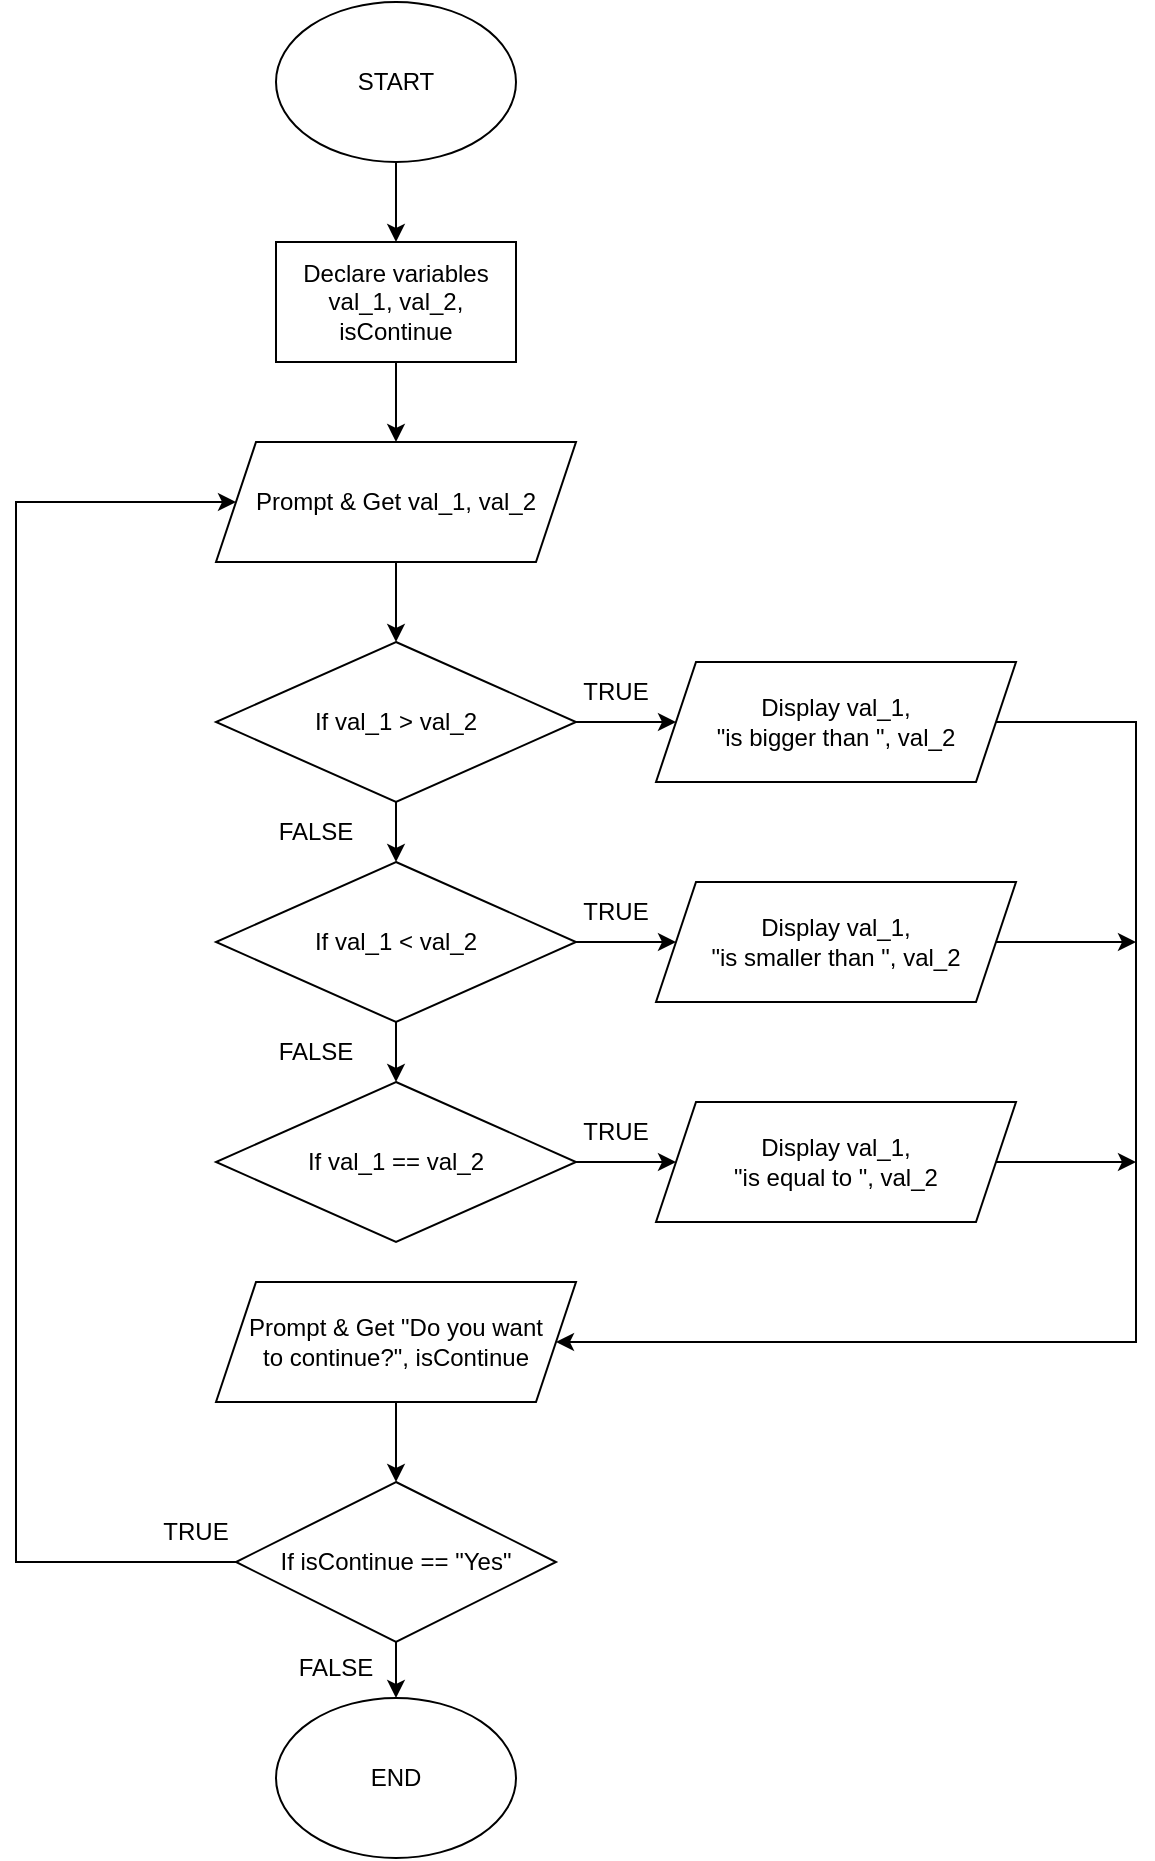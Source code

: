 <mxfile version="22.0.0" type="device">
  <diagram name="Page-1" id="xcvZiMsYLK5zJFHnXAHa">
    <mxGraphModel dx="1433" dy="638" grid="1" gridSize="10" guides="1" tooltips="1" connect="1" arrows="1" fold="1" page="1" pageScale="1" pageWidth="850" pageHeight="1100" math="0" shadow="0">
      <root>
        <mxCell id="0" />
        <mxCell id="1" parent="0" />
        <mxCell id="ord0Oj6eiO0hLrdSNwYG-1" value="" style="edgeStyle=orthogonalEdgeStyle;rounded=0;orthogonalLoop=1;jettySize=auto;html=1;" edge="1" parent="1" source="ord0Oj6eiO0hLrdSNwYG-2" target="ord0Oj6eiO0hLrdSNwYG-4">
          <mxGeometry relative="1" as="geometry" />
        </mxCell>
        <mxCell id="ord0Oj6eiO0hLrdSNwYG-2" value="START" style="ellipse;whiteSpace=wrap;html=1;" vertex="1" parent="1">
          <mxGeometry x="300" y="120" width="120" height="80" as="geometry" />
        </mxCell>
        <mxCell id="ord0Oj6eiO0hLrdSNwYG-3" value="" style="edgeStyle=orthogonalEdgeStyle;rounded=0;orthogonalLoop=1;jettySize=auto;html=1;" edge="1" parent="1" source="ord0Oj6eiO0hLrdSNwYG-4" target="ord0Oj6eiO0hLrdSNwYG-6">
          <mxGeometry relative="1" as="geometry" />
        </mxCell>
        <mxCell id="ord0Oj6eiO0hLrdSNwYG-4" value="Declare variables val_1, val_2, isContinue" style="whiteSpace=wrap;html=1;" vertex="1" parent="1">
          <mxGeometry x="300" y="240" width="120" height="60" as="geometry" />
        </mxCell>
        <mxCell id="ord0Oj6eiO0hLrdSNwYG-5" value="" style="edgeStyle=orthogonalEdgeStyle;rounded=0;orthogonalLoop=1;jettySize=auto;html=1;" edge="1" parent="1" source="ord0Oj6eiO0hLrdSNwYG-6" target="ord0Oj6eiO0hLrdSNwYG-9">
          <mxGeometry relative="1" as="geometry" />
        </mxCell>
        <mxCell id="ord0Oj6eiO0hLrdSNwYG-6" value="Prompt &amp;amp; Get val_1, val_2" style="shape=parallelogram;perimeter=parallelogramPerimeter;whiteSpace=wrap;html=1;fixedSize=1;" vertex="1" parent="1">
          <mxGeometry x="270" y="340" width="180" height="60" as="geometry" />
        </mxCell>
        <mxCell id="ord0Oj6eiO0hLrdSNwYG-7" value="" style="edgeStyle=orthogonalEdgeStyle;rounded=0;orthogonalLoop=1;jettySize=auto;html=1;entryX=0.5;entryY=0;entryDx=0;entryDy=0;" edge="1" parent="1" source="ord0Oj6eiO0hLrdSNwYG-9" target="ord0Oj6eiO0hLrdSNwYG-19">
          <mxGeometry relative="1" as="geometry">
            <mxPoint x="360" y="550" as="targetPoint" />
          </mxGeometry>
        </mxCell>
        <mxCell id="ord0Oj6eiO0hLrdSNwYG-8" value="" style="edgeStyle=orthogonalEdgeStyle;rounded=0;orthogonalLoop=1;jettySize=auto;html=1;" edge="1" parent="1" source="ord0Oj6eiO0hLrdSNwYG-9">
          <mxGeometry relative="1" as="geometry">
            <mxPoint x="500" y="480" as="targetPoint" />
          </mxGeometry>
        </mxCell>
        <mxCell id="ord0Oj6eiO0hLrdSNwYG-9" value="If val_1 &amp;gt; val_2" style="rhombus;whiteSpace=wrap;html=1;" vertex="1" parent="1">
          <mxGeometry x="270" y="440" width="180" height="80" as="geometry" />
        </mxCell>
        <mxCell id="ord0Oj6eiO0hLrdSNwYG-10" value="" style="edgeStyle=orthogonalEdgeStyle;rounded=0;orthogonalLoop=1;jettySize=auto;html=1;exitX=0.5;exitY=1;exitDx=0;exitDy=0;entryX=0.5;entryY=0;entryDx=0;entryDy=0;" edge="1" parent="1" source="ord0Oj6eiO0hLrdSNwYG-19" target="ord0Oj6eiO0hLrdSNwYG-21">
          <mxGeometry relative="1" as="geometry">
            <mxPoint x="360" y="610" as="sourcePoint" />
            <mxPoint x="360.02" y="650" as="targetPoint" />
          </mxGeometry>
        </mxCell>
        <mxCell id="ord0Oj6eiO0hLrdSNwYG-35" style="edgeStyle=orthogonalEdgeStyle;rounded=0;orthogonalLoop=1;jettySize=auto;html=1;exitX=1;exitY=0.5;exitDx=0;exitDy=0;entryX=1;entryY=0.5;entryDx=0;entryDy=0;" edge="1" parent="1" source="ord0Oj6eiO0hLrdSNwYG-39" target="ord0Oj6eiO0hLrdSNwYG-46">
          <mxGeometry relative="1" as="geometry">
            <mxPoint x="440" y="800" as="targetPoint" />
            <mxPoint x="700" y="520" as="sourcePoint" />
            <Array as="points">
              <mxPoint x="730" y="480" />
              <mxPoint x="730" y="790" />
            </Array>
          </mxGeometry>
        </mxCell>
        <mxCell id="ord0Oj6eiO0hLrdSNwYG-16" value="END" style="ellipse;whiteSpace=wrap;html=1;" vertex="1" parent="1">
          <mxGeometry x="300" y="968" width="120" height="80" as="geometry" />
        </mxCell>
        <mxCell id="ord0Oj6eiO0hLrdSNwYG-17" value="FALSE" style="text;strokeColor=none;align=center;fillColor=none;html=1;verticalAlign=middle;whiteSpace=wrap;rounded=0;" vertex="1" parent="1">
          <mxGeometry x="290" y="520" width="60" height="30" as="geometry" />
        </mxCell>
        <mxCell id="ord0Oj6eiO0hLrdSNwYG-18" value="TRUE" style="text;strokeColor=none;align=center;fillColor=none;html=1;verticalAlign=middle;whiteSpace=wrap;rounded=0;" vertex="1" parent="1">
          <mxGeometry x="440" y="450" width="60" height="30" as="geometry" />
        </mxCell>
        <mxCell id="ord0Oj6eiO0hLrdSNwYG-27" style="edgeStyle=orthogonalEdgeStyle;rounded=0;orthogonalLoop=1;jettySize=auto;html=1;exitX=1;exitY=0.5;exitDx=0;exitDy=0;entryX=0;entryY=0.5;entryDx=0;entryDy=0;" edge="1" parent="1" source="ord0Oj6eiO0hLrdSNwYG-19">
          <mxGeometry relative="1" as="geometry">
            <mxPoint x="500" y="590" as="targetPoint" />
          </mxGeometry>
        </mxCell>
        <mxCell id="ord0Oj6eiO0hLrdSNwYG-19" value="If val_1 &amp;lt; val_2" style="rhombus;whiteSpace=wrap;html=1;" vertex="1" parent="1">
          <mxGeometry x="270" y="550" width="180" height="80" as="geometry" />
        </mxCell>
        <mxCell id="ord0Oj6eiO0hLrdSNwYG-30" style="edgeStyle=orthogonalEdgeStyle;rounded=0;orthogonalLoop=1;jettySize=auto;html=1;exitX=1;exitY=0.5;exitDx=0;exitDy=0;entryX=0;entryY=0.5;entryDx=0;entryDy=0;" edge="1" parent="1" source="ord0Oj6eiO0hLrdSNwYG-21">
          <mxGeometry relative="1" as="geometry">
            <mxPoint x="500" y="700" as="targetPoint" />
          </mxGeometry>
        </mxCell>
        <mxCell id="ord0Oj6eiO0hLrdSNwYG-21" value="If val_1 == val_2" style="rhombus;whiteSpace=wrap;html=1;" vertex="1" parent="1">
          <mxGeometry x="270" y="660" width="180" height="80" as="geometry" />
        </mxCell>
        <mxCell id="ord0Oj6eiO0hLrdSNwYG-24" value="TRUE" style="text;strokeColor=none;align=center;fillColor=none;html=1;verticalAlign=middle;whiteSpace=wrap;rounded=0;" vertex="1" parent="1">
          <mxGeometry x="440" y="560" width="60" height="30" as="geometry" />
        </mxCell>
        <mxCell id="ord0Oj6eiO0hLrdSNwYG-26" value="TRUE" style="text;strokeColor=none;align=center;fillColor=none;html=1;verticalAlign=middle;whiteSpace=wrap;rounded=0;" vertex="1" parent="1">
          <mxGeometry x="440" y="670" width="60" height="30" as="geometry" />
        </mxCell>
        <mxCell id="ord0Oj6eiO0hLrdSNwYG-39" value="Display val_1,&lt;br&gt;&quot;is bigger than &quot;, val_2" style="shape=parallelogram;perimeter=parallelogramPerimeter;whiteSpace=wrap;html=1;fixedSize=1;" vertex="1" parent="1">
          <mxGeometry x="490" y="450" width="180" height="60" as="geometry" />
        </mxCell>
        <mxCell id="ord0Oj6eiO0hLrdSNwYG-43" style="edgeStyle=orthogonalEdgeStyle;rounded=0;orthogonalLoop=1;jettySize=auto;html=1;exitX=1;exitY=0.5;exitDx=0;exitDy=0;" edge="1" parent="1" source="ord0Oj6eiO0hLrdSNwYG-40">
          <mxGeometry relative="1" as="geometry">
            <mxPoint x="730" y="590" as="targetPoint" />
          </mxGeometry>
        </mxCell>
        <mxCell id="ord0Oj6eiO0hLrdSNwYG-40" value="Display val_1,&lt;br&gt;&quot;is smaller than &quot;, val_2" style="shape=parallelogram;perimeter=parallelogramPerimeter;whiteSpace=wrap;html=1;fixedSize=1;" vertex="1" parent="1">
          <mxGeometry x="490" y="560" width="180" height="60" as="geometry" />
        </mxCell>
        <mxCell id="ord0Oj6eiO0hLrdSNwYG-44" style="edgeStyle=orthogonalEdgeStyle;rounded=0;orthogonalLoop=1;jettySize=auto;html=1;exitX=1;exitY=0.5;exitDx=0;exitDy=0;" edge="1" parent="1" source="ord0Oj6eiO0hLrdSNwYG-41">
          <mxGeometry relative="1" as="geometry">
            <mxPoint x="730" y="700" as="targetPoint" />
          </mxGeometry>
        </mxCell>
        <mxCell id="ord0Oj6eiO0hLrdSNwYG-41" value="Display val_1,&lt;br&gt;&quot;is equal to &quot;, val_2" style="shape=parallelogram;perimeter=parallelogramPerimeter;whiteSpace=wrap;html=1;fixedSize=1;" vertex="1" parent="1">
          <mxGeometry x="490" y="670" width="180" height="60" as="geometry" />
        </mxCell>
        <mxCell id="ord0Oj6eiO0hLrdSNwYG-49" value="" style="edgeStyle=orthogonalEdgeStyle;rounded=0;orthogonalLoop=1;jettySize=auto;html=1;" edge="1" parent="1" source="ord0Oj6eiO0hLrdSNwYG-46" target="ord0Oj6eiO0hLrdSNwYG-48">
          <mxGeometry relative="1" as="geometry" />
        </mxCell>
        <mxCell id="ord0Oj6eiO0hLrdSNwYG-46" value="Prompt &amp;amp; Get &quot;Do you want&lt;br&gt;to continue?&quot;, isContinue" style="shape=parallelogram;perimeter=parallelogramPerimeter;whiteSpace=wrap;html=1;fixedSize=1;" vertex="1" parent="1">
          <mxGeometry x="270" y="760" width="180" height="60" as="geometry" />
        </mxCell>
        <mxCell id="ord0Oj6eiO0hLrdSNwYG-50" style="edgeStyle=orthogonalEdgeStyle;rounded=0;orthogonalLoop=1;jettySize=auto;html=1;exitX=0;exitY=0.5;exitDx=0;exitDy=0;entryX=0;entryY=0.5;entryDx=0;entryDy=0;" edge="1" parent="1" source="ord0Oj6eiO0hLrdSNwYG-48" target="ord0Oj6eiO0hLrdSNwYG-6">
          <mxGeometry relative="1" as="geometry">
            <mxPoint x="190" y="360" as="targetPoint" />
            <Array as="points">
              <mxPoint x="170" y="900" />
              <mxPoint x="170" y="370" />
            </Array>
          </mxGeometry>
        </mxCell>
        <mxCell id="ord0Oj6eiO0hLrdSNwYG-54" value="" style="edgeStyle=orthogonalEdgeStyle;rounded=0;orthogonalLoop=1;jettySize=auto;html=1;" edge="1" parent="1" source="ord0Oj6eiO0hLrdSNwYG-48" target="ord0Oj6eiO0hLrdSNwYG-16">
          <mxGeometry relative="1" as="geometry" />
        </mxCell>
        <mxCell id="ord0Oj6eiO0hLrdSNwYG-48" value="If isContinue == &quot;Yes&quot;" style="rhombus;whiteSpace=wrap;html=1;" vertex="1" parent="1">
          <mxGeometry x="280" y="860" width="160" height="80" as="geometry" />
        </mxCell>
        <mxCell id="ord0Oj6eiO0hLrdSNwYG-51" value="FALSE" style="text;strokeColor=none;align=center;fillColor=none;html=1;verticalAlign=middle;whiteSpace=wrap;rounded=0;" vertex="1" parent="1">
          <mxGeometry x="290" y="630" width="60" height="30" as="geometry" />
        </mxCell>
        <mxCell id="ord0Oj6eiO0hLrdSNwYG-53" value="TRUE" style="text;strokeColor=none;align=center;fillColor=none;html=1;verticalAlign=middle;whiteSpace=wrap;rounded=0;" vertex="1" parent="1">
          <mxGeometry x="230" y="870" width="60" height="30" as="geometry" />
        </mxCell>
        <mxCell id="ord0Oj6eiO0hLrdSNwYG-55" value="FALSE" style="text;strokeColor=none;align=center;fillColor=none;html=1;verticalAlign=middle;whiteSpace=wrap;rounded=0;" vertex="1" parent="1">
          <mxGeometry x="300" y="938" width="60" height="30" as="geometry" />
        </mxCell>
      </root>
    </mxGraphModel>
  </diagram>
</mxfile>
